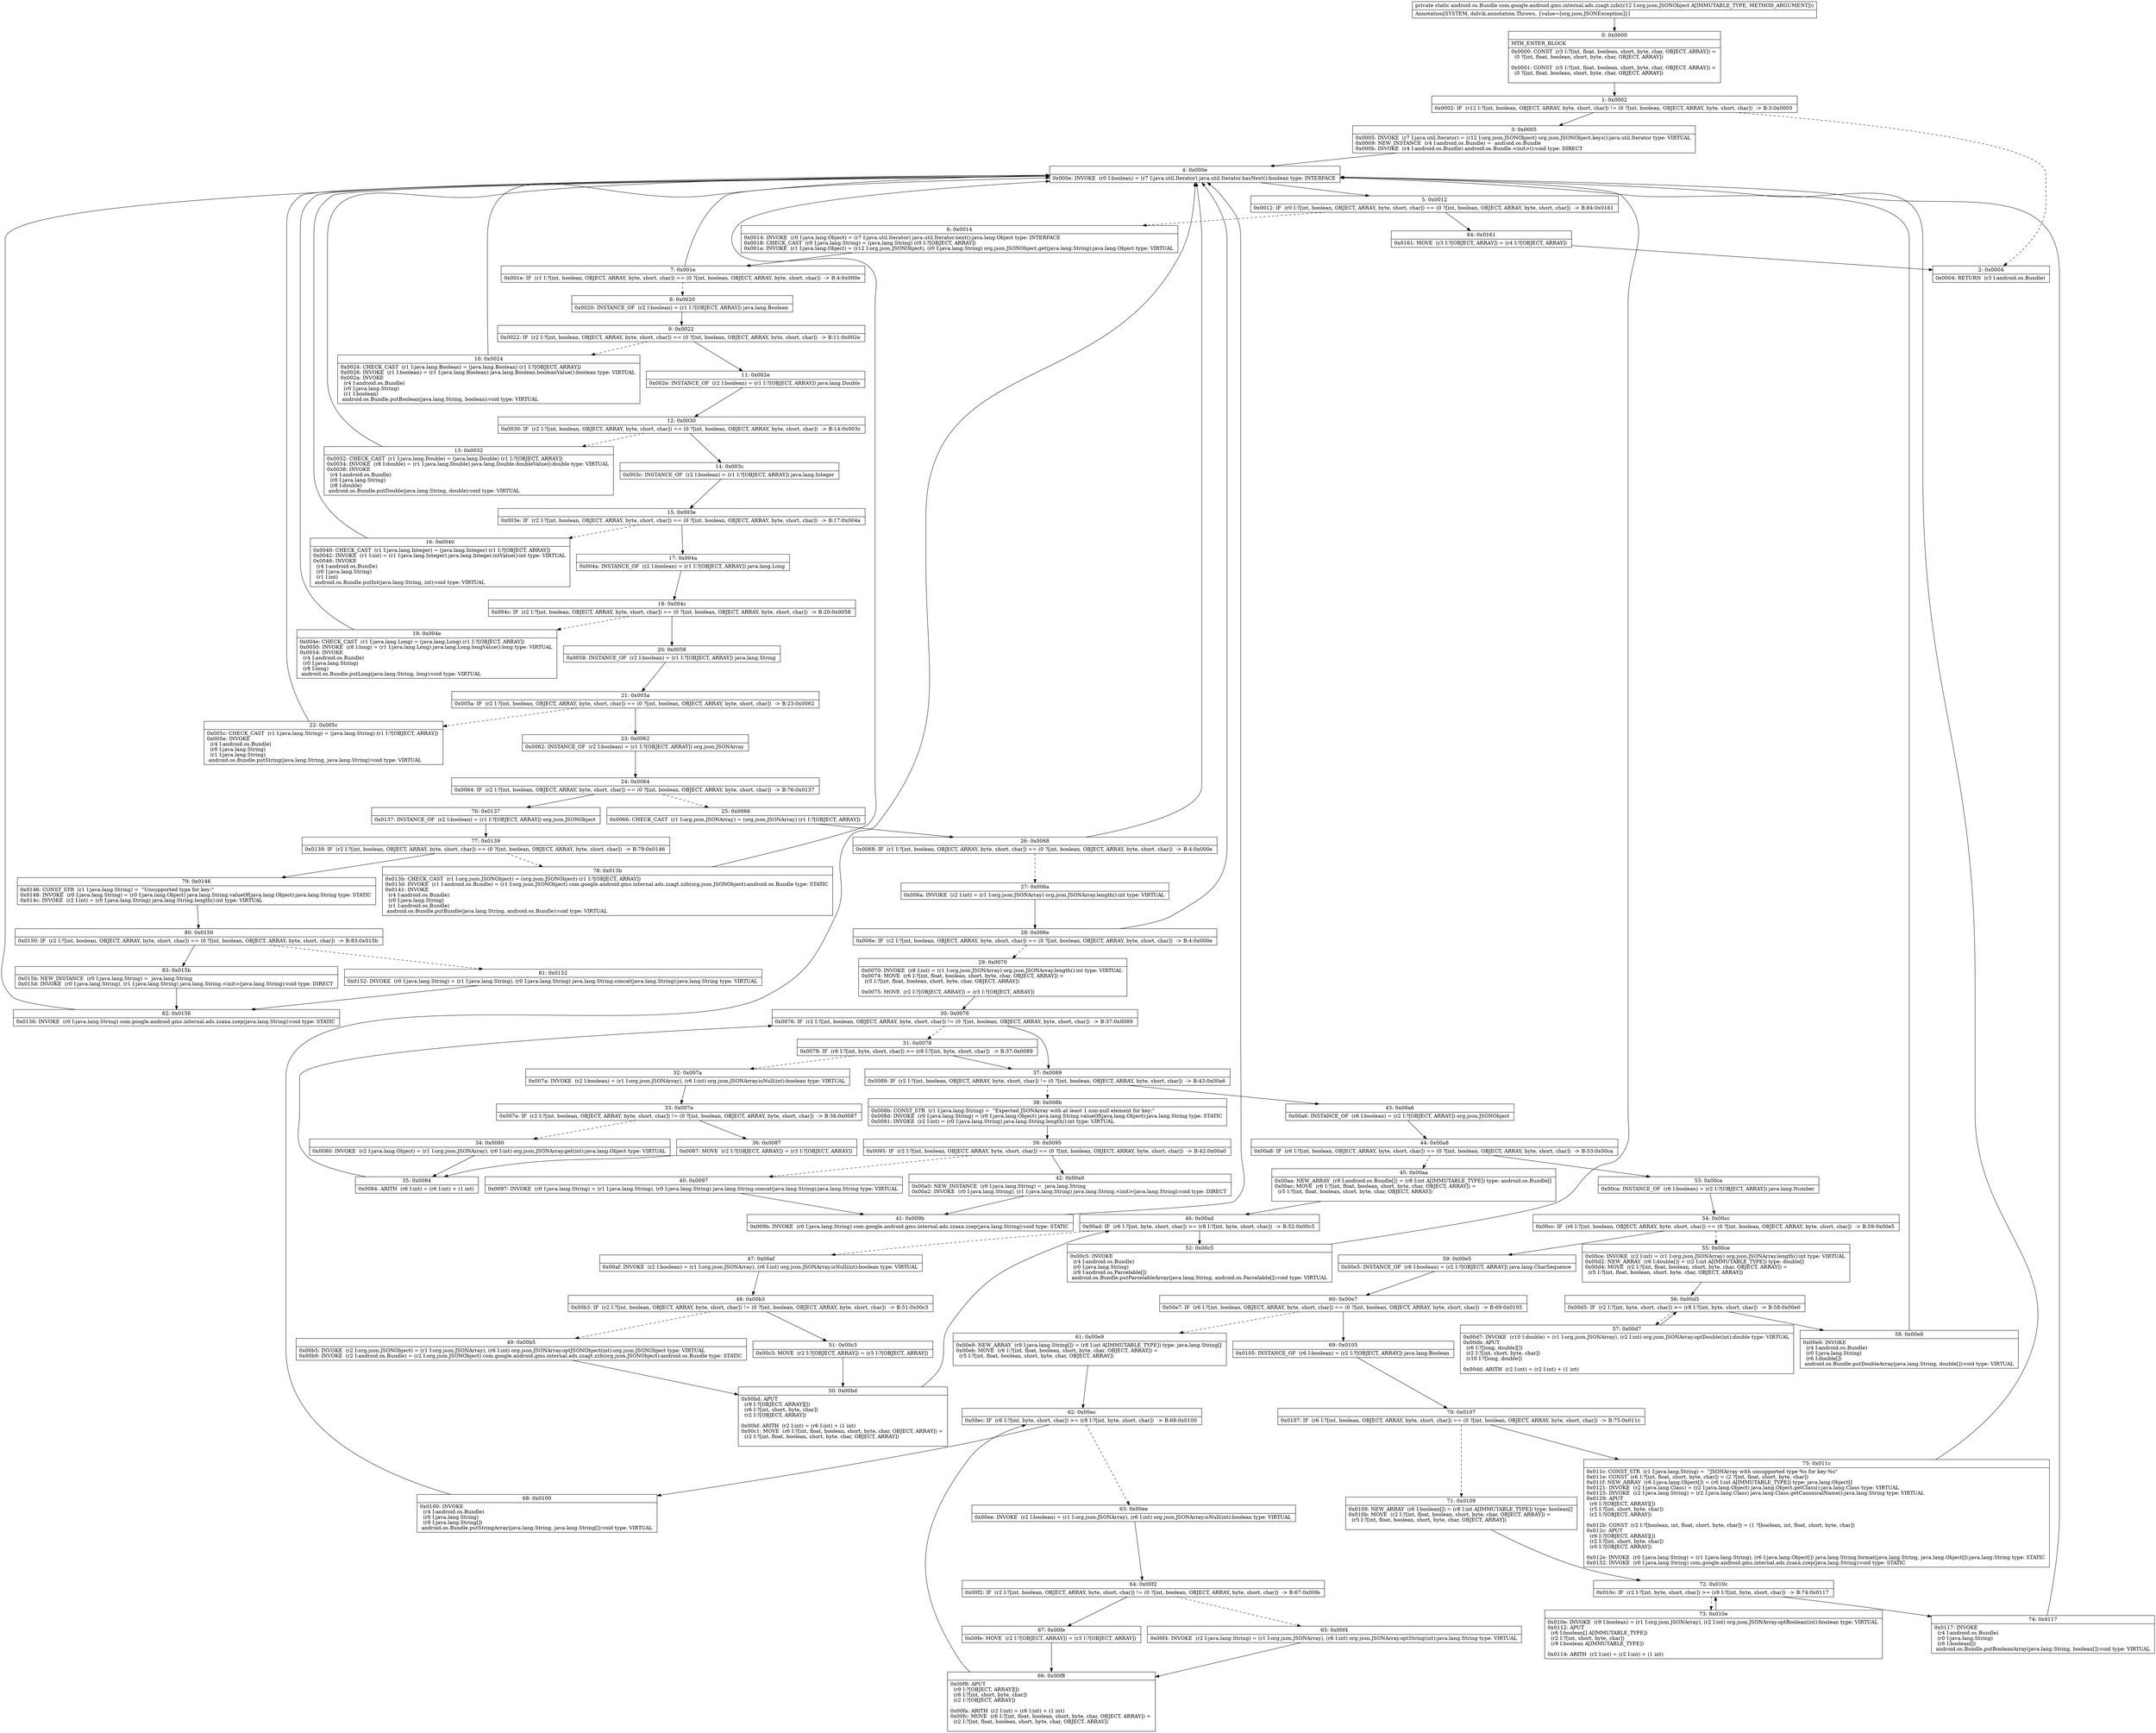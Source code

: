 digraph "CFG forcom.google.android.gms.internal.ads.zzagt.zzb(Lorg\/json\/JSONObject;)Landroid\/os\/Bundle;" {
Node_0 [shape=record,label="{0\:\ 0x0000|MTH_ENTER_BLOCK\l|0x0000: CONST  (r3 I:?[int, float, boolean, short, byte, char, OBJECT, ARRAY]) = \l  (0 ?[int, float, boolean, short, byte, char, OBJECT, ARRAY])\l \l0x0001: CONST  (r5 I:?[int, float, boolean, short, byte, char, OBJECT, ARRAY]) = \l  (0 ?[int, float, boolean, short, byte, char, OBJECT, ARRAY])\l \l}"];
Node_1 [shape=record,label="{1\:\ 0x0002|0x0002: IF  (r12 I:?[int, boolean, OBJECT, ARRAY, byte, short, char]) != (0 ?[int, boolean, OBJECT, ARRAY, byte, short, char])  \-\> B:3:0x0005 \l}"];
Node_2 [shape=record,label="{2\:\ 0x0004|0x0004: RETURN  (r3 I:android.os.Bundle) \l}"];
Node_3 [shape=record,label="{3\:\ 0x0005|0x0005: INVOKE  (r7 I:java.util.Iterator) = (r12 I:org.json.JSONObject) org.json.JSONObject.keys():java.util.Iterator type: VIRTUAL \l0x0009: NEW_INSTANCE  (r4 I:android.os.Bundle) =  android.os.Bundle \l0x000b: INVOKE  (r4 I:android.os.Bundle) android.os.Bundle.\<init\>():void type: DIRECT \l}"];
Node_4 [shape=record,label="{4\:\ 0x000e|0x000e: INVOKE  (r0 I:boolean) = (r7 I:java.util.Iterator) java.util.Iterator.hasNext():boolean type: INTERFACE \l}"];
Node_5 [shape=record,label="{5\:\ 0x0012|0x0012: IF  (r0 I:?[int, boolean, OBJECT, ARRAY, byte, short, char]) == (0 ?[int, boolean, OBJECT, ARRAY, byte, short, char])  \-\> B:84:0x0161 \l}"];
Node_6 [shape=record,label="{6\:\ 0x0014|0x0014: INVOKE  (r0 I:java.lang.Object) = (r7 I:java.util.Iterator) java.util.Iterator.next():java.lang.Object type: INTERFACE \l0x0018: CHECK_CAST  (r0 I:java.lang.String) = (java.lang.String) (r0 I:?[OBJECT, ARRAY]) \l0x001a: INVOKE  (r1 I:java.lang.Object) = (r12 I:org.json.JSONObject), (r0 I:java.lang.String) org.json.JSONObject.get(java.lang.String):java.lang.Object type: VIRTUAL \l}"];
Node_7 [shape=record,label="{7\:\ 0x001e|0x001e: IF  (r1 I:?[int, boolean, OBJECT, ARRAY, byte, short, char]) == (0 ?[int, boolean, OBJECT, ARRAY, byte, short, char])  \-\> B:4:0x000e \l}"];
Node_8 [shape=record,label="{8\:\ 0x0020|0x0020: INSTANCE_OF  (r2 I:boolean) = (r1 I:?[OBJECT, ARRAY]) java.lang.Boolean \l}"];
Node_9 [shape=record,label="{9\:\ 0x0022|0x0022: IF  (r2 I:?[int, boolean, OBJECT, ARRAY, byte, short, char]) == (0 ?[int, boolean, OBJECT, ARRAY, byte, short, char])  \-\> B:11:0x002e \l}"];
Node_10 [shape=record,label="{10\:\ 0x0024|0x0024: CHECK_CAST  (r1 I:java.lang.Boolean) = (java.lang.Boolean) (r1 I:?[OBJECT, ARRAY]) \l0x0026: INVOKE  (r1 I:boolean) = (r1 I:java.lang.Boolean) java.lang.Boolean.booleanValue():boolean type: VIRTUAL \l0x002a: INVOKE  \l  (r4 I:android.os.Bundle)\l  (r0 I:java.lang.String)\l  (r1 I:boolean)\l android.os.Bundle.putBoolean(java.lang.String, boolean):void type: VIRTUAL \l}"];
Node_11 [shape=record,label="{11\:\ 0x002e|0x002e: INSTANCE_OF  (r2 I:boolean) = (r1 I:?[OBJECT, ARRAY]) java.lang.Double \l}"];
Node_12 [shape=record,label="{12\:\ 0x0030|0x0030: IF  (r2 I:?[int, boolean, OBJECT, ARRAY, byte, short, char]) == (0 ?[int, boolean, OBJECT, ARRAY, byte, short, char])  \-\> B:14:0x003c \l}"];
Node_13 [shape=record,label="{13\:\ 0x0032|0x0032: CHECK_CAST  (r1 I:java.lang.Double) = (java.lang.Double) (r1 I:?[OBJECT, ARRAY]) \l0x0034: INVOKE  (r8 I:double) = (r1 I:java.lang.Double) java.lang.Double.doubleValue():double type: VIRTUAL \l0x0038: INVOKE  \l  (r4 I:android.os.Bundle)\l  (r0 I:java.lang.String)\l  (r8 I:double)\l android.os.Bundle.putDouble(java.lang.String, double):void type: VIRTUAL \l}"];
Node_14 [shape=record,label="{14\:\ 0x003c|0x003c: INSTANCE_OF  (r2 I:boolean) = (r1 I:?[OBJECT, ARRAY]) java.lang.Integer \l}"];
Node_15 [shape=record,label="{15\:\ 0x003e|0x003e: IF  (r2 I:?[int, boolean, OBJECT, ARRAY, byte, short, char]) == (0 ?[int, boolean, OBJECT, ARRAY, byte, short, char])  \-\> B:17:0x004a \l}"];
Node_16 [shape=record,label="{16\:\ 0x0040|0x0040: CHECK_CAST  (r1 I:java.lang.Integer) = (java.lang.Integer) (r1 I:?[OBJECT, ARRAY]) \l0x0042: INVOKE  (r1 I:int) = (r1 I:java.lang.Integer) java.lang.Integer.intValue():int type: VIRTUAL \l0x0046: INVOKE  \l  (r4 I:android.os.Bundle)\l  (r0 I:java.lang.String)\l  (r1 I:int)\l android.os.Bundle.putInt(java.lang.String, int):void type: VIRTUAL \l}"];
Node_17 [shape=record,label="{17\:\ 0x004a|0x004a: INSTANCE_OF  (r2 I:boolean) = (r1 I:?[OBJECT, ARRAY]) java.lang.Long \l}"];
Node_18 [shape=record,label="{18\:\ 0x004c|0x004c: IF  (r2 I:?[int, boolean, OBJECT, ARRAY, byte, short, char]) == (0 ?[int, boolean, OBJECT, ARRAY, byte, short, char])  \-\> B:20:0x0058 \l}"];
Node_19 [shape=record,label="{19\:\ 0x004e|0x004e: CHECK_CAST  (r1 I:java.lang.Long) = (java.lang.Long) (r1 I:?[OBJECT, ARRAY]) \l0x0050: INVOKE  (r8 I:long) = (r1 I:java.lang.Long) java.lang.Long.longValue():long type: VIRTUAL \l0x0054: INVOKE  \l  (r4 I:android.os.Bundle)\l  (r0 I:java.lang.String)\l  (r8 I:long)\l android.os.Bundle.putLong(java.lang.String, long):void type: VIRTUAL \l}"];
Node_20 [shape=record,label="{20\:\ 0x0058|0x0058: INSTANCE_OF  (r2 I:boolean) = (r1 I:?[OBJECT, ARRAY]) java.lang.String \l}"];
Node_21 [shape=record,label="{21\:\ 0x005a|0x005a: IF  (r2 I:?[int, boolean, OBJECT, ARRAY, byte, short, char]) == (0 ?[int, boolean, OBJECT, ARRAY, byte, short, char])  \-\> B:23:0x0062 \l}"];
Node_22 [shape=record,label="{22\:\ 0x005c|0x005c: CHECK_CAST  (r1 I:java.lang.String) = (java.lang.String) (r1 I:?[OBJECT, ARRAY]) \l0x005e: INVOKE  \l  (r4 I:android.os.Bundle)\l  (r0 I:java.lang.String)\l  (r1 I:java.lang.String)\l android.os.Bundle.putString(java.lang.String, java.lang.String):void type: VIRTUAL \l}"];
Node_23 [shape=record,label="{23\:\ 0x0062|0x0062: INSTANCE_OF  (r2 I:boolean) = (r1 I:?[OBJECT, ARRAY]) org.json.JSONArray \l}"];
Node_24 [shape=record,label="{24\:\ 0x0064|0x0064: IF  (r2 I:?[int, boolean, OBJECT, ARRAY, byte, short, char]) == (0 ?[int, boolean, OBJECT, ARRAY, byte, short, char])  \-\> B:76:0x0137 \l}"];
Node_25 [shape=record,label="{25\:\ 0x0066|0x0066: CHECK_CAST  (r1 I:org.json.JSONArray) = (org.json.JSONArray) (r1 I:?[OBJECT, ARRAY]) \l}"];
Node_26 [shape=record,label="{26\:\ 0x0068|0x0068: IF  (r1 I:?[int, boolean, OBJECT, ARRAY, byte, short, char]) == (0 ?[int, boolean, OBJECT, ARRAY, byte, short, char])  \-\> B:4:0x000e \l}"];
Node_27 [shape=record,label="{27\:\ 0x006a|0x006a: INVOKE  (r2 I:int) = (r1 I:org.json.JSONArray) org.json.JSONArray.length():int type: VIRTUAL \l}"];
Node_28 [shape=record,label="{28\:\ 0x006e|0x006e: IF  (r2 I:?[int, boolean, OBJECT, ARRAY, byte, short, char]) == (0 ?[int, boolean, OBJECT, ARRAY, byte, short, char])  \-\> B:4:0x000e \l}"];
Node_29 [shape=record,label="{29\:\ 0x0070|0x0070: INVOKE  (r8 I:int) = (r1 I:org.json.JSONArray) org.json.JSONArray.length():int type: VIRTUAL \l0x0074: MOVE  (r6 I:?[int, float, boolean, short, byte, char, OBJECT, ARRAY]) = \l  (r5 I:?[int, float, boolean, short, byte, char, OBJECT, ARRAY])\l \l0x0075: MOVE  (r2 I:?[OBJECT, ARRAY]) = (r3 I:?[OBJECT, ARRAY]) \l}"];
Node_30 [shape=record,label="{30\:\ 0x0076|0x0076: IF  (r2 I:?[int, boolean, OBJECT, ARRAY, byte, short, char]) != (0 ?[int, boolean, OBJECT, ARRAY, byte, short, char])  \-\> B:37:0x0089 \l}"];
Node_31 [shape=record,label="{31\:\ 0x0078|0x0078: IF  (r6 I:?[int, byte, short, char]) \>= (r8 I:?[int, byte, short, char])  \-\> B:37:0x0089 \l}"];
Node_32 [shape=record,label="{32\:\ 0x007a|0x007a: INVOKE  (r2 I:boolean) = (r1 I:org.json.JSONArray), (r6 I:int) org.json.JSONArray.isNull(int):boolean type: VIRTUAL \l}"];
Node_33 [shape=record,label="{33\:\ 0x007e|0x007e: IF  (r2 I:?[int, boolean, OBJECT, ARRAY, byte, short, char]) != (0 ?[int, boolean, OBJECT, ARRAY, byte, short, char])  \-\> B:36:0x0087 \l}"];
Node_34 [shape=record,label="{34\:\ 0x0080|0x0080: INVOKE  (r2 I:java.lang.Object) = (r1 I:org.json.JSONArray), (r6 I:int) org.json.JSONArray.get(int):java.lang.Object type: VIRTUAL \l}"];
Node_35 [shape=record,label="{35\:\ 0x0084|0x0084: ARITH  (r6 I:int) = (r6 I:int) + (1 int) \l}"];
Node_36 [shape=record,label="{36\:\ 0x0087|0x0087: MOVE  (r2 I:?[OBJECT, ARRAY]) = (r3 I:?[OBJECT, ARRAY]) \l}"];
Node_37 [shape=record,label="{37\:\ 0x0089|0x0089: IF  (r2 I:?[int, boolean, OBJECT, ARRAY, byte, short, char]) != (0 ?[int, boolean, OBJECT, ARRAY, byte, short, char])  \-\> B:43:0x00a6 \l}"];
Node_38 [shape=record,label="{38\:\ 0x008b|0x008b: CONST_STR  (r1 I:java.lang.String) =  \"Expected JSONArray with at least 1 non\-null element for key:\" \l0x008d: INVOKE  (r0 I:java.lang.String) = (r0 I:java.lang.Object) java.lang.String.valueOf(java.lang.Object):java.lang.String type: STATIC \l0x0091: INVOKE  (r2 I:int) = (r0 I:java.lang.String) java.lang.String.length():int type: VIRTUAL \l}"];
Node_39 [shape=record,label="{39\:\ 0x0095|0x0095: IF  (r2 I:?[int, boolean, OBJECT, ARRAY, byte, short, char]) == (0 ?[int, boolean, OBJECT, ARRAY, byte, short, char])  \-\> B:42:0x00a0 \l}"];
Node_40 [shape=record,label="{40\:\ 0x0097|0x0097: INVOKE  (r0 I:java.lang.String) = (r1 I:java.lang.String), (r0 I:java.lang.String) java.lang.String.concat(java.lang.String):java.lang.String type: VIRTUAL \l}"];
Node_41 [shape=record,label="{41\:\ 0x009b|0x009b: INVOKE  (r0 I:java.lang.String) com.google.android.gms.internal.ads.zzaxa.zzep(java.lang.String):void type: STATIC \l}"];
Node_42 [shape=record,label="{42\:\ 0x00a0|0x00a0: NEW_INSTANCE  (r0 I:java.lang.String) =  java.lang.String \l0x00a2: INVOKE  (r0 I:java.lang.String), (r1 I:java.lang.String) java.lang.String.\<init\>(java.lang.String):void type: DIRECT \l}"];
Node_43 [shape=record,label="{43\:\ 0x00a6|0x00a6: INSTANCE_OF  (r6 I:boolean) = (r2 I:?[OBJECT, ARRAY]) org.json.JSONObject \l}"];
Node_44 [shape=record,label="{44\:\ 0x00a8|0x00a8: IF  (r6 I:?[int, boolean, OBJECT, ARRAY, byte, short, char]) == (0 ?[int, boolean, OBJECT, ARRAY, byte, short, char])  \-\> B:53:0x00ca \l}"];
Node_45 [shape=record,label="{45\:\ 0x00aa|0x00aa: NEW_ARRAY  (r9 I:android.os.Bundle[]) = (r8 I:int A[IMMUTABLE_TYPE]) type: android.os.Bundle[] \l0x00ac: MOVE  (r6 I:?[int, float, boolean, short, byte, char, OBJECT, ARRAY]) = \l  (r5 I:?[int, float, boolean, short, byte, char, OBJECT, ARRAY])\l \l}"];
Node_46 [shape=record,label="{46\:\ 0x00ad|0x00ad: IF  (r6 I:?[int, byte, short, char]) \>= (r8 I:?[int, byte, short, char])  \-\> B:52:0x00c5 \l}"];
Node_47 [shape=record,label="{47\:\ 0x00af|0x00af: INVOKE  (r2 I:boolean) = (r1 I:org.json.JSONArray), (r6 I:int) org.json.JSONArray.isNull(int):boolean type: VIRTUAL \l}"];
Node_48 [shape=record,label="{48\:\ 0x00b3|0x00b3: IF  (r2 I:?[int, boolean, OBJECT, ARRAY, byte, short, char]) != (0 ?[int, boolean, OBJECT, ARRAY, byte, short, char])  \-\> B:51:0x00c3 \l}"];
Node_49 [shape=record,label="{49\:\ 0x00b5|0x00b5: INVOKE  (r2 I:org.json.JSONObject) = (r1 I:org.json.JSONArray), (r6 I:int) org.json.JSONArray.optJSONObject(int):org.json.JSONObject type: VIRTUAL \l0x00b9: INVOKE  (r2 I:android.os.Bundle) = (r2 I:org.json.JSONObject) com.google.android.gms.internal.ads.zzagt.zzb(org.json.JSONObject):android.os.Bundle type: STATIC \l}"];
Node_50 [shape=record,label="{50\:\ 0x00bd|0x00bd: APUT  \l  (r9 I:?[OBJECT, ARRAY][])\l  (r6 I:?[int, short, byte, char])\l  (r2 I:?[OBJECT, ARRAY])\l \l0x00bf: ARITH  (r2 I:int) = (r6 I:int) + (1 int) \l0x00c1: MOVE  (r6 I:?[int, float, boolean, short, byte, char, OBJECT, ARRAY]) = \l  (r2 I:?[int, float, boolean, short, byte, char, OBJECT, ARRAY])\l \l}"];
Node_51 [shape=record,label="{51\:\ 0x00c3|0x00c3: MOVE  (r2 I:?[OBJECT, ARRAY]) = (r3 I:?[OBJECT, ARRAY]) \l}"];
Node_52 [shape=record,label="{52\:\ 0x00c5|0x00c5: INVOKE  \l  (r4 I:android.os.Bundle)\l  (r0 I:java.lang.String)\l  (r9 I:android.os.Parcelable[])\l android.os.Bundle.putParcelableArray(java.lang.String, android.os.Parcelable[]):void type: VIRTUAL \l}"];
Node_53 [shape=record,label="{53\:\ 0x00ca|0x00ca: INSTANCE_OF  (r6 I:boolean) = (r2 I:?[OBJECT, ARRAY]) java.lang.Number \l}"];
Node_54 [shape=record,label="{54\:\ 0x00cc|0x00cc: IF  (r6 I:?[int, boolean, OBJECT, ARRAY, byte, short, char]) == (0 ?[int, boolean, OBJECT, ARRAY, byte, short, char])  \-\> B:59:0x00e5 \l}"];
Node_55 [shape=record,label="{55\:\ 0x00ce|0x00ce: INVOKE  (r2 I:int) = (r1 I:org.json.JSONArray) org.json.JSONArray.length():int type: VIRTUAL \l0x00d2: NEW_ARRAY  (r6 I:double[]) = (r2 I:int A[IMMUTABLE_TYPE]) type: double[] \l0x00d4: MOVE  (r2 I:?[int, float, boolean, short, byte, char, OBJECT, ARRAY]) = \l  (r5 I:?[int, float, boolean, short, byte, char, OBJECT, ARRAY])\l \l}"];
Node_56 [shape=record,label="{56\:\ 0x00d5|0x00d5: IF  (r2 I:?[int, byte, short, char]) \>= (r8 I:?[int, byte, short, char])  \-\> B:58:0x00e0 \l}"];
Node_57 [shape=record,label="{57\:\ 0x00d7|0x00d7: INVOKE  (r10 I:double) = (r1 I:org.json.JSONArray), (r2 I:int) org.json.JSONArray.optDouble(int):double type: VIRTUAL \l0x00db: APUT  \l  (r6 I:?[long, double][])\l  (r2 I:?[int, short, byte, char])\l  (r10 I:?[long, double])\l \l0x00dd: ARITH  (r2 I:int) = (r2 I:int) + (1 int) \l}"];
Node_58 [shape=record,label="{58\:\ 0x00e0|0x00e0: INVOKE  \l  (r4 I:android.os.Bundle)\l  (r0 I:java.lang.String)\l  (r6 I:double[])\l android.os.Bundle.putDoubleArray(java.lang.String, double[]):void type: VIRTUAL \l}"];
Node_59 [shape=record,label="{59\:\ 0x00e5|0x00e5: INSTANCE_OF  (r6 I:boolean) = (r2 I:?[OBJECT, ARRAY]) java.lang.CharSequence \l}"];
Node_60 [shape=record,label="{60\:\ 0x00e7|0x00e7: IF  (r6 I:?[int, boolean, OBJECT, ARRAY, byte, short, char]) == (0 ?[int, boolean, OBJECT, ARRAY, byte, short, char])  \-\> B:69:0x0105 \l}"];
Node_61 [shape=record,label="{61\:\ 0x00e9|0x00e9: NEW_ARRAY  (r9 I:java.lang.String[]) = (r8 I:int A[IMMUTABLE_TYPE]) type: java.lang.String[] \l0x00eb: MOVE  (r6 I:?[int, float, boolean, short, byte, char, OBJECT, ARRAY]) = \l  (r5 I:?[int, float, boolean, short, byte, char, OBJECT, ARRAY])\l \l}"];
Node_62 [shape=record,label="{62\:\ 0x00ec|0x00ec: IF  (r6 I:?[int, byte, short, char]) \>= (r8 I:?[int, byte, short, char])  \-\> B:68:0x0100 \l}"];
Node_63 [shape=record,label="{63\:\ 0x00ee|0x00ee: INVOKE  (r2 I:boolean) = (r1 I:org.json.JSONArray), (r6 I:int) org.json.JSONArray.isNull(int):boolean type: VIRTUAL \l}"];
Node_64 [shape=record,label="{64\:\ 0x00f2|0x00f2: IF  (r2 I:?[int, boolean, OBJECT, ARRAY, byte, short, char]) != (0 ?[int, boolean, OBJECT, ARRAY, byte, short, char])  \-\> B:67:0x00fe \l}"];
Node_65 [shape=record,label="{65\:\ 0x00f4|0x00f4: INVOKE  (r2 I:java.lang.String) = (r1 I:org.json.JSONArray), (r6 I:int) org.json.JSONArray.optString(int):java.lang.String type: VIRTUAL \l}"];
Node_66 [shape=record,label="{66\:\ 0x00f8|0x00f8: APUT  \l  (r9 I:?[OBJECT, ARRAY][])\l  (r6 I:?[int, short, byte, char])\l  (r2 I:?[OBJECT, ARRAY])\l \l0x00fa: ARITH  (r2 I:int) = (r6 I:int) + (1 int) \l0x00fc: MOVE  (r6 I:?[int, float, boolean, short, byte, char, OBJECT, ARRAY]) = \l  (r2 I:?[int, float, boolean, short, byte, char, OBJECT, ARRAY])\l \l}"];
Node_67 [shape=record,label="{67\:\ 0x00fe|0x00fe: MOVE  (r2 I:?[OBJECT, ARRAY]) = (r3 I:?[OBJECT, ARRAY]) \l}"];
Node_68 [shape=record,label="{68\:\ 0x0100|0x0100: INVOKE  \l  (r4 I:android.os.Bundle)\l  (r0 I:java.lang.String)\l  (r9 I:java.lang.String[])\l android.os.Bundle.putStringArray(java.lang.String, java.lang.String[]):void type: VIRTUAL \l}"];
Node_69 [shape=record,label="{69\:\ 0x0105|0x0105: INSTANCE_OF  (r6 I:boolean) = (r2 I:?[OBJECT, ARRAY]) java.lang.Boolean \l}"];
Node_70 [shape=record,label="{70\:\ 0x0107|0x0107: IF  (r6 I:?[int, boolean, OBJECT, ARRAY, byte, short, char]) == (0 ?[int, boolean, OBJECT, ARRAY, byte, short, char])  \-\> B:75:0x011c \l}"];
Node_71 [shape=record,label="{71\:\ 0x0109|0x0109: NEW_ARRAY  (r6 I:boolean[]) = (r8 I:int A[IMMUTABLE_TYPE]) type: boolean[] \l0x010b: MOVE  (r2 I:?[int, float, boolean, short, byte, char, OBJECT, ARRAY]) = \l  (r5 I:?[int, float, boolean, short, byte, char, OBJECT, ARRAY])\l \l}"];
Node_72 [shape=record,label="{72\:\ 0x010c|0x010c: IF  (r2 I:?[int, byte, short, char]) \>= (r8 I:?[int, byte, short, char])  \-\> B:74:0x0117 \l}"];
Node_73 [shape=record,label="{73\:\ 0x010e|0x010e: INVOKE  (r9 I:boolean) = (r1 I:org.json.JSONArray), (r2 I:int) org.json.JSONArray.optBoolean(int):boolean type: VIRTUAL \l0x0112: APUT  \l  (r6 I:boolean[] A[IMMUTABLE_TYPE])\l  (r2 I:?[int, short, byte, char])\l  (r9 I:boolean A[IMMUTABLE_TYPE])\l \l0x0114: ARITH  (r2 I:int) = (r2 I:int) + (1 int) \l}"];
Node_74 [shape=record,label="{74\:\ 0x0117|0x0117: INVOKE  \l  (r4 I:android.os.Bundle)\l  (r0 I:java.lang.String)\l  (r6 I:boolean[])\l android.os.Bundle.putBooleanArray(java.lang.String, boolean[]):void type: VIRTUAL \l}"];
Node_75 [shape=record,label="{75\:\ 0x011c|0x011c: CONST_STR  (r1 I:java.lang.String) =  \"JSONArray with unsupported type %s for key:%s\" \l0x011e: CONST  (r6 I:?[int, float, short, byte, char]) = (2 ?[int, float, short, byte, char]) \l0x011f: NEW_ARRAY  (r6 I:java.lang.Object[]) = (r6 I:int A[IMMUTABLE_TYPE]) type: java.lang.Object[] \l0x0121: INVOKE  (r2 I:java.lang.Class) = (r2 I:java.lang.Object) java.lang.Object.getClass():java.lang.Class type: VIRTUAL \l0x0125: INVOKE  (r2 I:java.lang.String) = (r2 I:java.lang.Class) java.lang.Class.getCanonicalName():java.lang.String type: VIRTUAL \l0x0129: APUT  \l  (r6 I:?[OBJECT, ARRAY][])\l  (r5 I:?[int, short, byte, char])\l  (r2 I:?[OBJECT, ARRAY])\l \l0x012b: CONST  (r2 I:?[boolean, int, float, short, byte, char]) = (1 ?[boolean, int, float, short, byte, char]) \l0x012c: APUT  \l  (r6 I:?[OBJECT, ARRAY][])\l  (r2 I:?[int, short, byte, char])\l  (r0 I:?[OBJECT, ARRAY])\l \l0x012e: INVOKE  (r0 I:java.lang.String) = (r1 I:java.lang.String), (r6 I:java.lang.Object[]) java.lang.String.format(java.lang.String, java.lang.Object[]):java.lang.String type: STATIC \l0x0132: INVOKE  (r0 I:java.lang.String) com.google.android.gms.internal.ads.zzaxa.zzep(java.lang.String):void type: STATIC \l}"];
Node_76 [shape=record,label="{76\:\ 0x0137|0x0137: INSTANCE_OF  (r2 I:boolean) = (r1 I:?[OBJECT, ARRAY]) org.json.JSONObject \l}"];
Node_77 [shape=record,label="{77\:\ 0x0139|0x0139: IF  (r2 I:?[int, boolean, OBJECT, ARRAY, byte, short, char]) == (0 ?[int, boolean, OBJECT, ARRAY, byte, short, char])  \-\> B:79:0x0146 \l}"];
Node_78 [shape=record,label="{78\:\ 0x013b|0x013b: CHECK_CAST  (r1 I:org.json.JSONObject) = (org.json.JSONObject) (r1 I:?[OBJECT, ARRAY]) \l0x013d: INVOKE  (r1 I:android.os.Bundle) = (r1 I:org.json.JSONObject) com.google.android.gms.internal.ads.zzagt.zzb(org.json.JSONObject):android.os.Bundle type: STATIC \l0x0141: INVOKE  \l  (r4 I:android.os.Bundle)\l  (r0 I:java.lang.String)\l  (r1 I:android.os.Bundle)\l android.os.Bundle.putBundle(java.lang.String, android.os.Bundle):void type: VIRTUAL \l}"];
Node_79 [shape=record,label="{79\:\ 0x0146|0x0146: CONST_STR  (r1 I:java.lang.String) =  \"Unsupported type for key:\" \l0x0148: INVOKE  (r0 I:java.lang.String) = (r0 I:java.lang.Object) java.lang.String.valueOf(java.lang.Object):java.lang.String type: STATIC \l0x014c: INVOKE  (r2 I:int) = (r0 I:java.lang.String) java.lang.String.length():int type: VIRTUAL \l}"];
Node_80 [shape=record,label="{80\:\ 0x0150|0x0150: IF  (r2 I:?[int, boolean, OBJECT, ARRAY, byte, short, char]) == (0 ?[int, boolean, OBJECT, ARRAY, byte, short, char])  \-\> B:83:0x015b \l}"];
Node_81 [shape=record,label="{81\:\ 0x0152|0x0152: INVOKE  (r0 I:java.lang.String) = (r1 I:java.lang.String), (r0 I:java.lang.String) java.lang.String.concat(java.lang.String):java.lang.String type: VIRTUAL \l}"];
Node_82 [shape=record,label="{82\:\ 0x0156|0x0156: INVOKE  (r0 I:java.lang.String) com.google.android.gms.internal.ads.zzaxa.zzep(java.lang.String):void type: STATIC \l}"];
Node_83 [shape=record,label="{83\:\ 0x015b|0x015b: NEW_INSTANCE  (r0 I:java.lang.String) =  java.lang.String \l0x015d: INVOKE  (r0 I:java.lang.String), (r1 I:java.lang.String) java.lang.String.\<init\>(java.lang.String):void type: DIRECT \l}"];
Node_84 [shape=record,label="{84\:\ 0x0161|0x0161: MOVE  (r3 I:?[OBJECT, ARRAY]) = (r4 I:?[OBJECT, ARRAY]) \l}"];
MethodNode[shape=record,label="{private static android.os.Bundle com.google.android.gms.internal.ads.zzagt.zzb((r12 I:org.json.JSONObject A[IMMUTABLE_TYPE, METHOD_ARGUMENT]))  | Annotation[SYSTEM, dalvik.annotation.Throws, \{value=[org.json.JSONException]\}]\l}"];
MethodNode -> Node_0;
Node_0 -> Node_1;
Node_1 -> Node_2[style=dashed];
Node_1 -> Node_3;
Node_3 -> Node_4;
Node_4 -> Node_5;
Node_5 -> Node_6[style=dashed];
Node_5 -> Node_84;
Node_6 -> Node_7;
Node_7 -> Node_4;
Node_7 -> Node_8[style=dashed];
Node_8 -> Node_9;
Node_9 -> Node_10[style=dashed];
Node_9 -> Node_11;
Node_10 -> Node_4;
Node_11 -> Node_12;
Node_12 -> Node_13[style=dashed];
Node_12 -> Node_14;
Node_13 -> Node_4;
Node_14 -> Node_15;
Node_15 -> Node_16[style=dashed];
Node_15 -> Node_17;
Node_16 -> Node_4;
Node_17 -> Node_18;
Node_18 -> Node_19[style=dashed];
Node_18 -> Node_20;
Node_19 -> Node_4;
Node_20 -> Node_21;
Node_21 -> Node_22[style=dashed];
Node_21 -> Node_23;
Node_22 -> Node_4;
Node_23 -> Node_24;
Node_24 -> Node_25[style=dashed];
Node_24 -> Node_76;
Node_25 -> Node_26;
Node_26 -> Node_4;
Node_26 -> Node_27[style=dashed];
Node_27 -> Node_28;
Node_28 -> Node_4;
Node_28 -> Node_29[style=dashed];
Node_29 -> Node_30;
Node_30 -> Node_31[style=dashed];
Node_30 -> Node_37;
Node_31 -> Node_32[style=dashed];
Node_31 -> Node_37;
Node_32 -> Node_33;
Node_33 -> Node_34[style=dashed];
Node_33 -> Node_36;
Node_34 -> Node_35;
Node_35 -> Node_30;
Node_36 -> Node_35;
Node_37 -> Node_38[style=dashed];
Node_37 -> Node_43;
Node_38 -> Node_39;
Node_39 -> Node_40[style=dashed];
Node_39 -> Node_42;
Node_40 -> Node_41;
Node_41 -> Node_4;
Node_42 -> Node_41;
Node_43 -> Node_44;
Node_44 -> Node_45[style=dashed];
Node_44 -> Node_53;
Node_45 -> Node_46;
Node_46 -> Node_47[style=dashed];
Node_46 -> Node_52;
Node_47 -> Node_48;
Node_48 -> Node_49[style=dashed];
Node_48 -> Node_51;
Node_49 -> Node_50;
Node_50 -> Node_46;
Node_51 -> Node_50;
Node_52 -> Node_4;
Node_53 -> Node_54;
Node_54 -> Node_55[style=dashed];
Node_54 -> Node_59;
Node_55 -> Node_56;
Node_56 -> Node_57[style=dashed];
Node_56 -> Node_58;
Node_57 -> Node_56;
Node_58 -> Node_4;
Node_59 -> Node_60;
Node_60 -> Node_61[style=dashed];
Node_60 -> Node_69;
Node_61 -> Node_62;
Node_62 -> Node_63[style=dashed];
Node_62 -> Node_68;
Node_63 -> Node_64;
Node_64 -> Node_65[style=dashed];
Node_64 -> Node_67;
Node_65 -> Node_66;
Node_66 -> Node_62;
Node_67 -> Node_66;
Node_68 -> Node_4;
Node_69 -> Node_70;
Node_70 -> Node_71[style=dashed];
Node_70 -> Node_75;
Node_71 -> Node_72;
Node_72 -> Node_73[style=dashed];
Node_72 -> Node_74;
Node_73 -> Node_72;
Node_74 -> Node_4;
Node_75 -> Node_4;
Node_76 -> Node_77;
Node_77 -> Node_78[style=dashed];
Node_77 -> Node_79;
Node_78 -> Node_4;
Node_79 -> Node_80;
Node_80 -> Node_81[style=dashed];
Node_80 -> Node_83;
Node_81 -> Node_82;
Node_82 -> Node_4;
Node_83 -> Node_82;
Node_84 -> Node_2;
}

